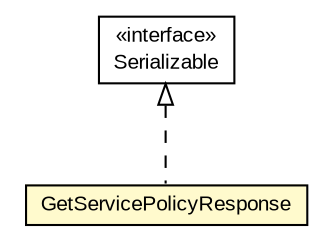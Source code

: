 #!/usr/local/bin/dot
#
# Class diagram 
# Generated by UMLGraph version R5_6-24-gf6e263 (http://www.umlgraph.org/)
#

digraph G {
	edge [fontname="arial",fontsize=10,labelfontname="arial",labelfontsize=10];
	node [fontname="arial",fontsize=10,shape=plaintext];
	nodesep=0.25;
	ranksep=0.5;
	// org.miloss.fgsms.services.interfaces.policyconfiguration.GetServicePolicyResponse
	c647220 [label=<<table title="org.miloss.fgsms.services.interfaces.policyconfiguration.GetServicePolicyResponse" border="0" cellborder="1" cellspacing="0" cellpadding="2" port="p" bgcolor="lemonChiffon" href="./GetServicePolicyResponse.html">
		<tr><td><table border="0" cellspacing="0" cellpadding="1">
<tr><td align="center" balign="center"> GetServicePolicyResponse </td></tr>
		</table></td></tr>
		</table>>, URL="./GetServicePolicyResponse.html", fontname="arial", fontcolor="black", fontsize=10.0];
	//org.miloss.fgsms.services.interfaces.policyconfiguration.GetServicePolicyResponse implements java.io.Serializable
	c647874:p -> c647220:p [dir=back,arrowtail=empty,style=dashed];
	// java.io.Serializable
	c647874 [label=<<table title="java.io.Serializable" border="0" cellborder="1" cellspacing="0" cellpadding="2" port="p" href="http://java.sun.com/j2se/1.4.2/docs/api/java/io/Serializable.html">
		<tr><td><table border="0" cellspacing="0" cellpadding="1">
<tr><td align="center" balign="center"> &#171;interface&#187; </td></tr>
<tr><td align="center" balign="center"> Serializable </td></tr>
		</table></td></tr>
		</table>>, URL="http://java.sun.com/j2se/1.4.2/docs/api/java/io/Serializable.html", fontname="arial", fontcolor="black", fontsize=10.0];
}

